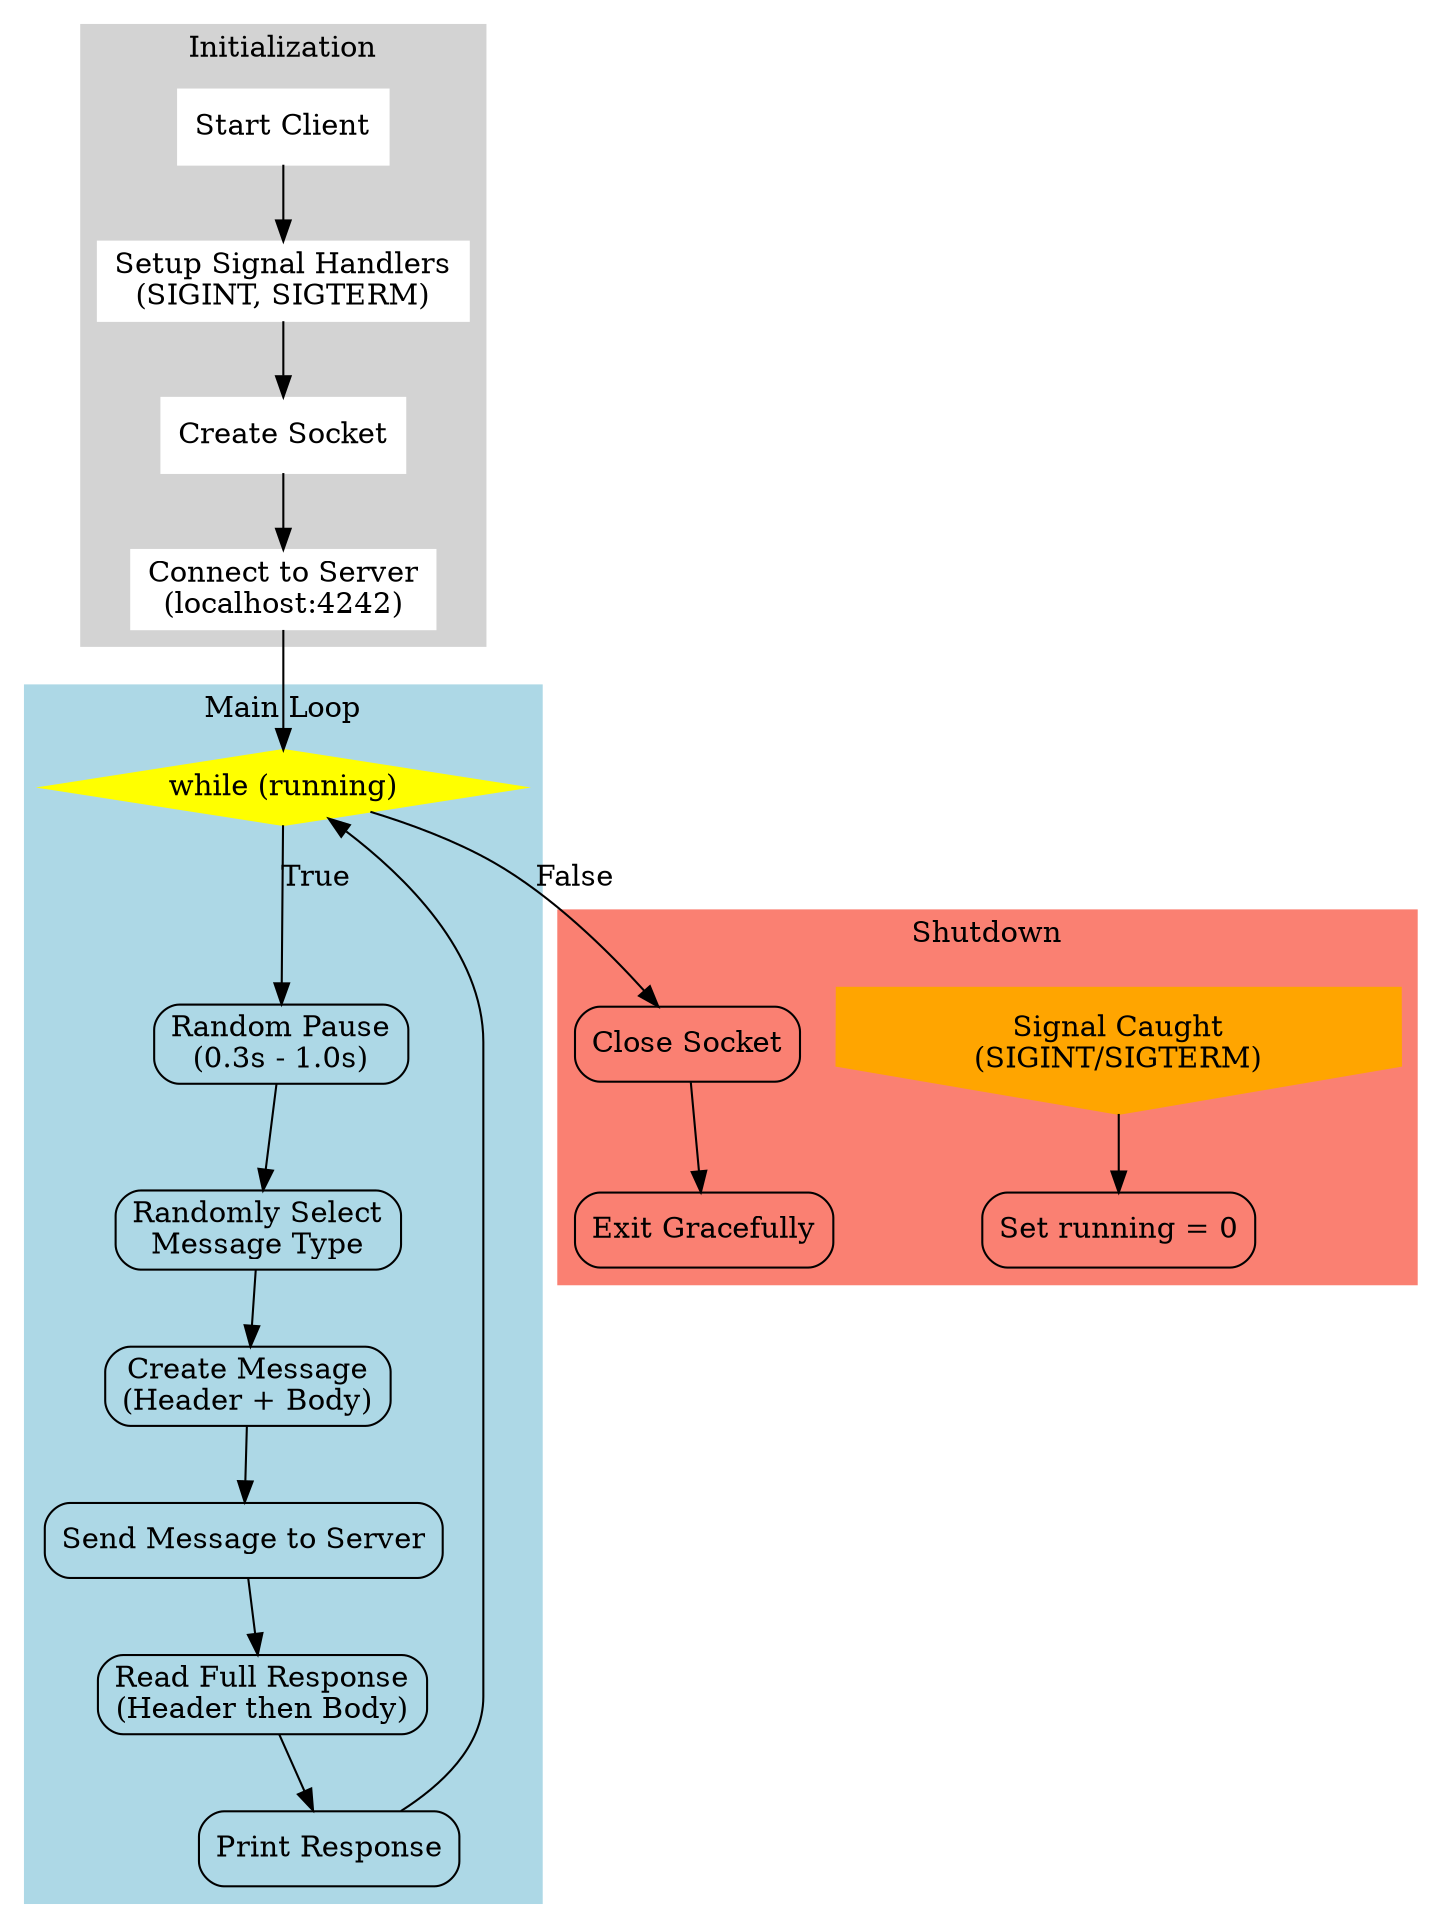 digraph ClientFlow {
    rankdir=TB;
    node [shape=box, style=rounded];
    
    subgraph cluster_setup {
        label="Initialization";
        style=filled;
        color=lightgrey;
        node [style=filled,color=white];
        
        Start [label="Start Client"];
        SetupSignals [label="Setup Signal Handlers\n(SIGINT, SIGTERM)"];
        CreateSocket [label="Create Socket"];
        ConnectServer [label="Connect to Server\n(localhost:4242)"];
        
        Start -> SetupSignals -> CreateSocket -> ConnectServer;
    }
    
    subgraph cluster_loop {
        label="Main Loop";
        style=filled;
        color=lightblue;
        
        LoopCondition [label="while (running)", shape=diamond, style=filled, color=yellow];
        RandomPause [label="Random Pause\n(0.3s - 1.0s)"];
        SelectMessage [label="Randomly Select\nMessage Type"];
        CreateMessage [label="Create Message\n(Header + Body)"];
        SendMessage [label="Send Message to Server"];
        ReadResponse [label="Read Full Response\n(Header then Body)"];
        LogResponse [label="Print Response"];
        
        LoopCondition -> RandomPause [label="True"];
        RandomPause -> SelectMessage -> CreateMessage -> SendMessage -> ReadResponse -> LogResponse -> LoopCondition;
    }

    subgraph cluster_shutdown {
        label="Shutdown";
        style=filled;
        color=salmon;
        
        SignalCaught [label="Signal Caught\n(SIGINT/SIGTERM)", shape=invhouse, style=filled, color=orange];
        SetFlag [label="Set running = 0"];
        CloseConnection [label="Close Socket"];
        End [label="Exit Gracefully"];
        
        SignalCaught -> SetFlag;
        LoopCondition -> CloseConnection [label="False"];
        CloseConnection -> End;
    }
    
    ConnectServer -> LoopCondition;
}
